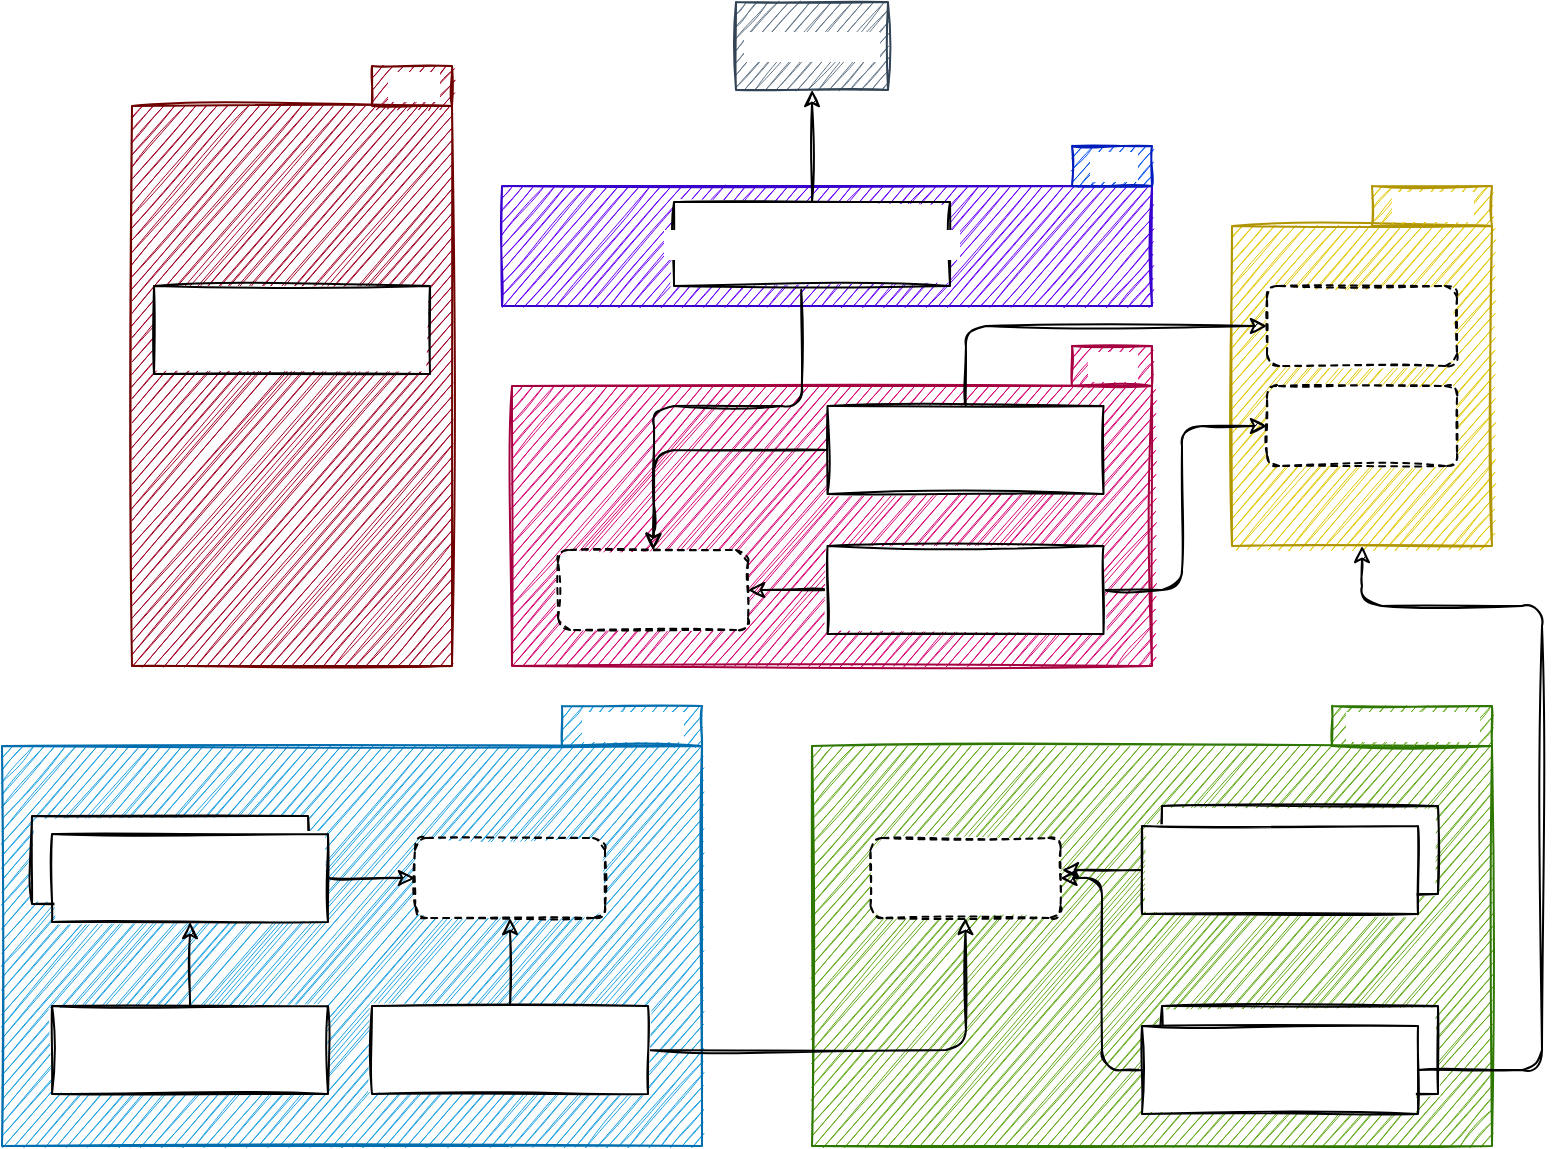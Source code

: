 <mxfile>
    <diagram id="beeDJHBER2gLGEk_ROQv" name="architecture">
        <mxGraphModel dx="925" dy="579" grid="1" gridSize="10" guides="1" tooltips="1" connect="1" arrows="1" fold="1" page="1" pageScale="1" pageWidth="850" pageHeight="1100" math="0" shadow="0">
            <root>
                <mxCell id="0"/>
                <mxCell id="1" parent="0"/>
                <mxCell id="2" value="" style="whiteSpace=wrap;html=1;rounded=0;sketch=1;fillColor=#e3c800;strokeColor=#B09500;fontColor=#FFFFFF;labelBorderColor=none;labelBackgroundColor=default;fontStyle=0" parent="1" vertex="1">
                    <mxGeometry x="635" y="170" width="130" height="160" as="geometry"/>
                </mxCell>
                <mxCell id="3" value="Domain" style="text;html=1;align=center;verticalAlign=middle;resizable=0;points=[];autosize=1;strokeColor=#B09500;fillColor=#e3c800;fontColor=#FFFFFF;sketch=1;labelBorderColor=none;labelBackgroundColor=default;fontStyle=0" parent="1" vertex="1">
                    <mxGeometry x="705" y="150" width="60" height="20" as="geometry"/>
                </mxCell>
                <mxCell id="4" value="Authentication" style="whiteSpace=wrap;html=1;rounded=1;sketch=1;dashed=1;fontColor=#FFFFFF;labelBorderColor=none;labelBackgroundColor=default;fontStyle=0" parent="1" vertex="1">
                    <mxGeometry x="652.5" y="200" width="95" height="40" as="geometry"/>
                </mxCell>
                <mxCell id="5" value="" style="whiteSpace=wrap;html=1;rounded=0;sketch=1;fillColor=#6a00ff;strokeColor=#3700CC;fontColor=#FFFFFF;labelBorderColor=none;labelBackgroundColor=default;fontStyle=0" parent="1" vertex="1">
                    <mxGeometry x="270" y="150" width="325" height="60" as="geometry"/>
                </mxCell>
                <mxCell id="6" value="Infra" style="text;html=1;align=center;verticalAlign=middle;resizable=0;points=[];autosize=1;strokeColor=#001DBC;fillColor=#0050ef;fontColor=#FFFFFF;sketch=1;labelBorderColor=none;labelBackgroundColor=default;fontStyle=0" parent="1" vertex="1">
                    <mxGeometry x="555" y="130" width="40" height="20" as="geometry"/>
                </mxCell>
                <mxCell id="11" value="" style="whiteSpace=wrap;html=1;rounded=0;sketch=1;fillColor=#d80073;strokeColor=#A50040;fontColor=#FFFFFF;labelBorderColor=none;labelBackgroundColor=default;fontStyle=0" parent="1" vertex="1">
                    <mxGeometry x="275" y="250" width="320" height="140" as="geometry"/>
                </mxCell>
                <mxCell id="12" value="Data" style="text;html=1;align=center;verticalAlign=middle;resizable=0;points=[];autosize=1;strokeColor=#A50040;fillColor=#d80073;fontColor=#FFFFFF;sketch=1;labelBorderColor=none;labelBackgroundColor=default;fontStyle=0" parent="1" vertex="1">
                    <mxGeometry x="555" y="230" width="40" height="20" as="geometry"/>
                </mxCell>
                <mxCell id="16" style="edgeStyle=none;sketch=1;html=1;entryX=0;entryY=0.5;entryDx=0;entryDy=0;fontColor=#FFFFFF;labelBorderColor=none;labelBackgroundColor=default;fontStyle=0" parent="1" source="13" target="4" edge="1">
                    <mxGeometry relative="1" as="geometry">
                        <Array as="points">
                            <mxPoint x="502" y="220"/>
                        </Array>
                    </mxGeometry>
                </mxCell>
                <mxCell id="17" style="edgeStyle=none;sketch=1;html=1;entryX=0.5;entryY=0;entryDx=0;entryDy=0;fontColor=#FFFFFF;labelBorderColor=none;labelBackgroundColor=default;fontStyle=0" parent="1" source="13" target="38" edge="1">
                    <mxGeometry relative="1" as="geometry">
                        <mxPoint x="393" y="284" as="targetPoint"/>
                        <Array as="points">
                            <mxPoint x="346" y="282"/>
                        </Array>
                    </mxGeometry>
                </mxCell>
                <mxCell id="13" value="RemoteAuthentication" style="whiteSpace=wrap;html=1;rounded=0;sketch=1;fontColor=#FFFFFF;labelBorderColor=none;labelBackgroundColor=default;fontStyle=0" parent="1" vertex="1">
                    <mxGeometry x="432.75" y="260" width="138" height="44" as="geometry"/>
                </mxCell>
                <mxCell id="18" value="" style="whiteSpace=wrap;html=1;rounded=0;sketch=1;fillColor=#a20025;strokeColor=#6F0000;fontColor=#FFFFFF;labelBorderColor=none;labelBackgroundColor=default;fontStyle=0" parent="1" vertex="1">
                    <mxGeometry x="85" y="110" width="160" height="280" as="geometry"/>
                </mxCell>
                <mxCell id="19" value="Main" style="text;html=1;align=center;verticalAlign=middle;resizable=0;points=[];autosize=1;strokeColor=#6F0000;fillColor=#a20025;fontColor=#FFFFFF;sketch=1;labelBorderColor=none;labelBackgroundColor=default;fontStyle=0" parent="1" vertex="1">
                    <mxGeometry x="205" y="90" width="40" height="20" as="geometry"/>
                </mxCell>
                <mxCell id="20" value="" style="whiteSpace=wrap;html=1;rounded=0;sketch=1;fillColor=#60a917;strokeColor=#2D7600;fontColor=#FFFFFF;labelBorderColor=none;labelBackgroundColor=default;fontStyle=0" parent="1" vertex="1">
                    <mxGeometry x="425" y="430" width="340" height="200" as="geometry"/>
                </mxCell>
                <mxCell id="21" value="Presentation" style="text;html=1;align=center;verticalAlign=middle;resizable=0;points=[];autosize=1;strokeColor=#2D7600;fillColor=#60a917;fontColor=#FFFFFF;sketch=1;labelBorderColor=none;labelBackgroundColor=default;fontStyle=0" parent="1" vertex="1">
                    <mxGeometry x="685" y="410" width="80" height="20" as="geometry"/>
                </mxCell>
                <mxCell id="24" value="Validation" style="whiteSpace=wrap;html=1;rounded=1;sketch=1;dashed=1;fontColor=#FFFFFF;labelBorderColor=none;labelBackgroundColor=default;fontStyle=0" parent="1" vertex="1">
                    <mxGeometry x="454.25" y="476" width="95" height="40" as="geometry"/>
                </mxCell>
                <mxCell id="25" value="" style="whiteSpace=wrap;html=1;rounded=0;sketch=1;fillColor=#1ba1e2;strokeColor=#006EAF;fontColor=#FFFFFF;labelBorderColor=none;labelBackgroundColor=default;fontStyle=0" parent="1" vertex="1">
                    <mxGeometry x="20" y="430" width="350" height="200" as="geometry"/>
                </mxCell>
                <mxCell id="26" value="Validation" style="text;html=1;align=center;verticalAlign=middle;resizable=0;points=[];autosize=1;strokeColor=#006EAF;fillColor=#1ba1e2;fontColor=#FFFFFF;sketch=1;labelBorderColor=none;labelBackgroundColor=default;fontStyle=0" parent="1" vertex="1">
                    <mxGeometry x="300" y="410" width="70" height="20" as="geometry"/>
                </mxCell>
                <mxCell id="34" value="App" style="whiteSpace=wrap;html=1;rounded=0;sketch=1;fontColor=#FFFFFF;labelBorderColor=none;labelBackgroundColor=default;fontStyle=0" parent="1" vertex="1">
                    <mxGeometry x="96" y="200" width="138" height="44" as="geometry"/>
                </mxCell>
                <mxCell id="35" value="Signup" style="whiteSpace=wrap;html=1;rounded=1;sketch=1;dashed=1;fontColor=#FFFFFF;labelBorderColor=none;labelBackgroundColor=default;fontStyle=0" parent="1" vertex="1">
                    <mxGeometry x="652.5" y="250" width="95" height="40" as="geometry"/>
                </mxCell>
                <mxCell id="40" style="edgeStyle=none;html=1;entryX=1;entryY=0.5;entryDx=0;entryDy=0;sketch=1;fontStyle=0;labelBackgroundColor=default;" parent="1" source="36" target="38" edge="1">
                    <mxGeometry relative="1" as="geometry"/>
                </mxCell>
                <mxCell id="51" style="edgeStyle=none;html=1;entryX=0;entryY=0.5;entryDx=0;entryDy=0;fontStyle=0;sketch=1;labelBackgroundColor=default;" parent="1" source="36" target="35" edge="1">
                    <mxGeometry relative="1" as="geometry">
                        <Array as="points">
                            <mxPoint x="610" y="352"/>
                            <mxPoint x="610" y="270"/>
                        </Array>
                    </mxGeometry>
                </mxCell>
                <mxCell id="36" value="RemoteSignup" style="whiteSpace=wrap;html=1;rounded=0;sketch=1;fontColor=#FFFFFF;labelBorderColor=none;labelBackgroundColor=default;fontStyle=0" parent="1" vertex="1">
                    <mxGeometry x="432.75" y="330" width="138" height="44" as="geometry"/>
                </mxCell>
                <mxCell id="39" style="edgeStyle=none;html=1;entryX=0.5;entryY=0;entryDx=0;entryDy=0;sketch=1;exitX=0.461;exitY=1.045;exitDx=0;exitDy=0;exitPerimeter=0;fontStyle=0;labelBackgroundColor=default;" parent="1" source="37" target="38" edge="1">
                    <mxGeometry relative="1" as="geometry">
                        <Array as="points">
                            <mxPoint x="420" y="260"/>
                            <mxPoint x="346" y="260"/>
                            <mxPoint x="346" y="320"/>
                        </Array>
                    </mxGeometry>
                </mxCell>
                <mxCell id="42" style="edgeStyle=none;sketch=1;html=1;entryX=0.5;entryY=1;entryDx=0;entryDy=0;fontStyle=0;labelBackgroundColor=default;" parent="1" source="37" target="41" edge="1">
                    <mxGeometry relative="1" as="geometry"/>
                </mxCell>
                <mxCell id="37" value="AwsCognitoIdentityProvider" style="whiteSpace=wrap;html=1;rounded=0;sketch=1;fontColor=#FFFFFF;labelBorderColor=none;labelBackgroundColor=default;fontStyle=0" parent="1" vertex="1">
                    <mxGeometry x="356" y="158" width="138" height="42" as="geometry"/>
                </mxCell>
                <mxCell id="38" value="IdentityProvider" style="whiteSpace=wrap;html=1;rounded=1;sketch=1;dashed=1;fontColor=#FFFFFF;labelBorderColor=none;labelBackgroundColor=default;fontStyle=0" parent="1" vertex="1">
                    <mxGeometry x="298" y="332" width="95" height="40" as="geometry"/>
                </mxCell>
                <mxCell id="41" value="AWSCognito" style="whiteSpace=wrap;html=1;rounded=0;sketch=1;fillColor=#647687;strokeColor=#314354;fontColor=#FFFFFF;labelBorderColor=none;shadow=0;labelBackgroundColor=default;fontStyle=0" parent="1" vertex="1">
                    <mxGeometry x="387" y="58" width="76" height="44" as="geometry"/>
                </mxCell>
                <mxCell id="53" value="FieldValidation" style="whiteSpace=wrap;html=1;rounded=1;sketch=1;dashed=1;fontColor=#FFFFFF;labelBorderColor=none;labelBackgroundColor=default;fontStyle=0" parent="1" vertex="1">
                    <mxGeometry x="226.5" y="476" width="95" height="40" as="geometry"/>
                </mxCell>
                <mxCell id="56" value="" style="group;fontStyle=0;sketch=1;labelBackgroundColor=default;" parent="1" vertex="1" connectable="0">
                    <mxGeometry x="35" y="465" width="148" height="54" as="geometry"/>
                </mxCell>
                <mxCell id="27" value="EmailValidator" style="whiteSpace=wrap;html=1;rounded=0;sketch=1;fontColor=#FFFFFF;labelBorderColor=none;labelBackgroundColor=default;fontStyle=0" parent="56" vertex="1">
                    <mxGeometry width="138" height="44" as="geometry"/>
                </mxCell>
                <mxCell id="54" value="Validators" style="whiteSpace=wrap;html=1;rounded=0;sketch=1;fontColor=#FFFFFF;labelBorderColor=none;labelBackgroundColor=default;fontStyle=0" parent="56" vertex="1">
                    <mxGeometry x="10" y="9" width="138" height="44" as="geometry"/>
                </mxCell>
                <mxCell id="58" style="edgeStyle=none;html=1;entryX=0;entryY=0.5;entryDx=0;entryDy=0;sketch=1;labelBackgroundColor=default;" parent="1" source="54" target="53" edge="1">
                    <mxGeometry relative="1" as="geometry"/>
                </mxCell>
                <mxCell id="60" style="edgeStyle=none;html=1;entryX=0.5;entryY=1;entryDx=0;entryDy=0;sketch=1;labelBackgroundColor=default;" parent="1" source="59" target="54" edge="1">
                    <mxGeometry relative="1" as="geometry"/>
                </mxCell>
                <mxCell id="59" value="BuilderValidator" style="whiteSpace=wrap;html=1;rounded=0;sketch=1;fontColor=#FFFFFF;labelBorderColor=none;labelBackgroundColor=default;fontStyle=0" parent="1" vertex="1">
                    <mxGeometry x="45" y="560" width="138" height="44" as="geometry"/>
                </mxCell>
                <mxCell id="70" style="edgeStyle=none;sketch=1;html=1;entryX=0.5;entryY=1;entryDx=0;entryDy=0;labelBackgroundColor=default;" parent="1" source="62" target="24" edge="1">
                    <mxGeometry relative="1" as="geometry">
                        <Array as="points">
                            <mxPoint x="502" y="582"/>
                        </Array>
                    </mxGeometry>
                </mxCell>
                <mxCell id="74" style="edgeStyle=none;sketch=1;html=1;entryX=0.5;entryY=1;entryDx=0;entryDy=0;labelBackgroundColor=default;" parent="1" source="62" target="53" edge="1">
                    <mxGeometry relative="1" as="geometry"/>
                </mxCell>
                <mxCell id="62" value="CompositeValidator" style="whiteSpace=wrap;html=1;rounded=0;sketch=1;fontColor=#FFFFFF;labelBorderColor=none;labelBackgroundColor=default;fontStyle=0" parent="1" vertex="1">
                    <mxGeometry x="205" y="560" width="138" height="44" as="geometry"/>
                </mxCell>
                <mxCell id="65" value="" style="group;labelBackgroundColor=default;" parent="1" vertex="1" connectable="0">
                    <mxGeometry x="590" y="460" width="148" height="54" as="geometry"/>
                </mxCell>
                <mxCell id="44" value="Signup" style="whiteSpace=wrap;html=1;rounded=0;sketch=1;fontColor=#FFFFFF;labelBorderColor=none;labelBackgroundColor=default;fontStyle=0" parent="65" vertex="1">
                    <mxGeometry x="10" width="138" height="44" as="geometry"/>
                </mxCell>
                <mxCell id="64" value="Views" style="whiteSpace=wrap;html=1;rounded=0;sketch=1;fontColor=#FFFFFF;labelBorderColor=none;labelBackgroundColor=default;fontStyle=0" parent="65" vertex="1">
                    <mxGeometry y="10" width="138" height="44" as="geometry"/>
                </mxCell>
                <mxCell id="66" value="" style="group;labelBackgroundColor=default;" parent="1" vertex="1" connectable="0">
                    <mxGeometry x="590" y="560" width="148" height="54" as="geometry"/>
                </mxCell>
                <mxCell id="67" value="Signup" style="whiteSpace=wrap;html=1;rounded=0;sketch=1;fontColor=#FFFFFF;labelBorderColor=none;labelBackgroundColor=default;fontStyle=0" parent="66" vertex="1">
                    <mxGeometry x="10" width="138" height="44" as="geometry"/>
                </mxCell>
                <mxCell id="68" value="ViewModels" style="whiteSpace=wrap;html=1;rounded=0;sketch=1;fontColor=#FFFFFF;labelBorderColor=none;labelBackgroundColor=default;fontStyle=0" parent="66" vertex="1">
                    <mxGeometry y="10" width="138" height="44" as="geometry"/>
                </mxCell>
                <mxCell id="71" style="edgeStyle=none;sketch=1;html=1;entryX=1;entryY=0.5;entryDx=0;entryDy=0;labelBackgroundColor=default;" parent="1" source="68" target="24" edge="1">
                    <mxGeometry relative="1" as="geometry">
                        <Array as="points">
                            <mxPoint x="570" y="592"/>
                            <mxPoint x="570" y="496"/>
                        </Array>
                    </mxGeometry>
                </mxCell>
                <mxCell id="72" style="edgeStyle=none;sketch=1;html=1;labelBackgroundColor=default;" parent="1" source="64" edge="1">
                    <mxGeometry relative="1" as="geometry">
                        <mxPoint x="550.0" y="492" as="targetPoint"/>
                    </mxGeometry>
                </mxCell>
                <mxCell id="73" style="edgeStyle=none;sketch=1;html=1;entryX=0.5;entryY=1;entryDx=0;entryDy=0;labelBackgroundColor=default;" parent="1" source="68" target="2" edge="1">
                    <mxGeometry relative="1" as="geometry">
                        <mxPoint x="710.0" y="380" as="targetPoint"/>
                        <Array as="points">
                            <mxPoint x="790" y="592"/>
                            <mxPoint x="790" y="360"/>
                            <mxPoint x="700" y="360"/>
                        </Array>
                    </mxGeometry>
                </mxCell>
            </root>
        </mxGraphModel>
    </diagram>
</mxfile>
